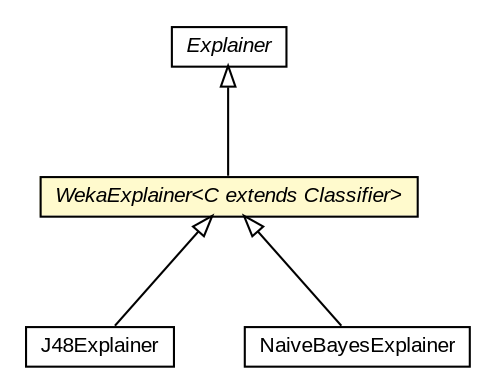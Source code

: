 #!/usr/local/bin/dot
#
# Class diagram 
# Generated by UMLGraph version 5.3 (http://www.umlgraph.org/)
#

digraph G {
	edge [fontname="arial",fontsize=10,labelfontname="arial",labelfontsize=10];
	node [fontname="arial",fontsize=10,shape=plaintext];
	nodesep=0.25;
	ranksep=0.5;
	// context.arch.intelligibility.weka.j48.J48Explainer
	c46347 [label=<<table title="context.arch.intelligibility.weka.j48.J48Explainer" border="0" cellborder="1" cellspacing="0" cellpadding="2" port="p" href="./j48/J48Explainer.html">
		<tr><td><table border="0" cellspacing="0" cellpadding="1">
<tr><td align="center" balign="center"> J48Explainer </td></tr>
		</table></td></tr>
		</table>>, fontname="arial", fontcolor="black", fontsize=10.0];
	// context.arch.intelligibility.weka.WekaExplainer<C extends weka.classifiers.Classifier>
	c46361 [label=<<table title="context.arch.intelligibility.weka.WekaExplainer" border="0" cellborder="1" cellspacing="0" cellpadding="2" port="p" bgcolor="lemonChiffon" href="./WekaExplainer.html">
		<tr><td><table border="0" cellspacing="0" cellpadding="1">
<tr><td align="center" balign="center"><font face="arial italic"> WekaExplainer&lt;C extends Classifier&gt; </font></td></tr>
		</table></td></tr>
		</table>>, fontname="arial", fontcolor="black", fontsize=10.0];
	// context.arch.intelligibility.weka.bayes.NaiveBayesExplainer
	c46393 [label=<<table title="context.arch.intelligibility.weka.bayes.NaiveBayesExplainer" border="0" cellborder="1" cellspacing="0" cellpadding="2" port="p" href="./bayes/NaiveBayesExplainer.html">
		<tr><td><table border="0" cellspacing="0" cellpadding="1">
<tr><td align="center" balign="center"> NaiveBayesExplainer </td></tr>
		</table></td></tr>
		</table>>, fontname="arial", fontcolor="black", fontsize=10.0];
	// context.arch.intelligibility.Explainer
	c46652 [label=<<table title="context.arch.intelligibility.Explainer" border="0" cellborder="1" cellspacing="0" cellpadding="2" port="p" href="../Explainer.html">
		<tr><td><table border="0" cellspacing="0" cellpadding="1">
<tr><td align="center" balign="center"><font face="arial italic"> Explainer </font></td></tr>
		</table></td></tr>
		</table>>, fontname="arial", fontcolor="black", fontsize=10.0];
	//context.arch.intelligibility.weka.j48.J48Explainer extends context.arch.intelligibility.weka.WekaExplainer<weka.classifiers.trees.J48>
	c46361:p -> c46347:p [dir=back,arrowtail=empty];
	//context.arch.intelligibility.weka.WekaExplainer<C extends weka.classifiers.Classifier> extends context.arch.intelligibility.Explainer
	c46652:p -> c46361:p [dir=back,arrowtail=empty];
	//context.arch.intelligibility.weka.bayes.NaiveBayesExplainer extends context.arch.intelligibility.weka.WekaExplainer<weka.classifiers.bayes.NaiveBayes>
	c46361:p -> c46393:p [dir=back,arrowtail=empty];
}

